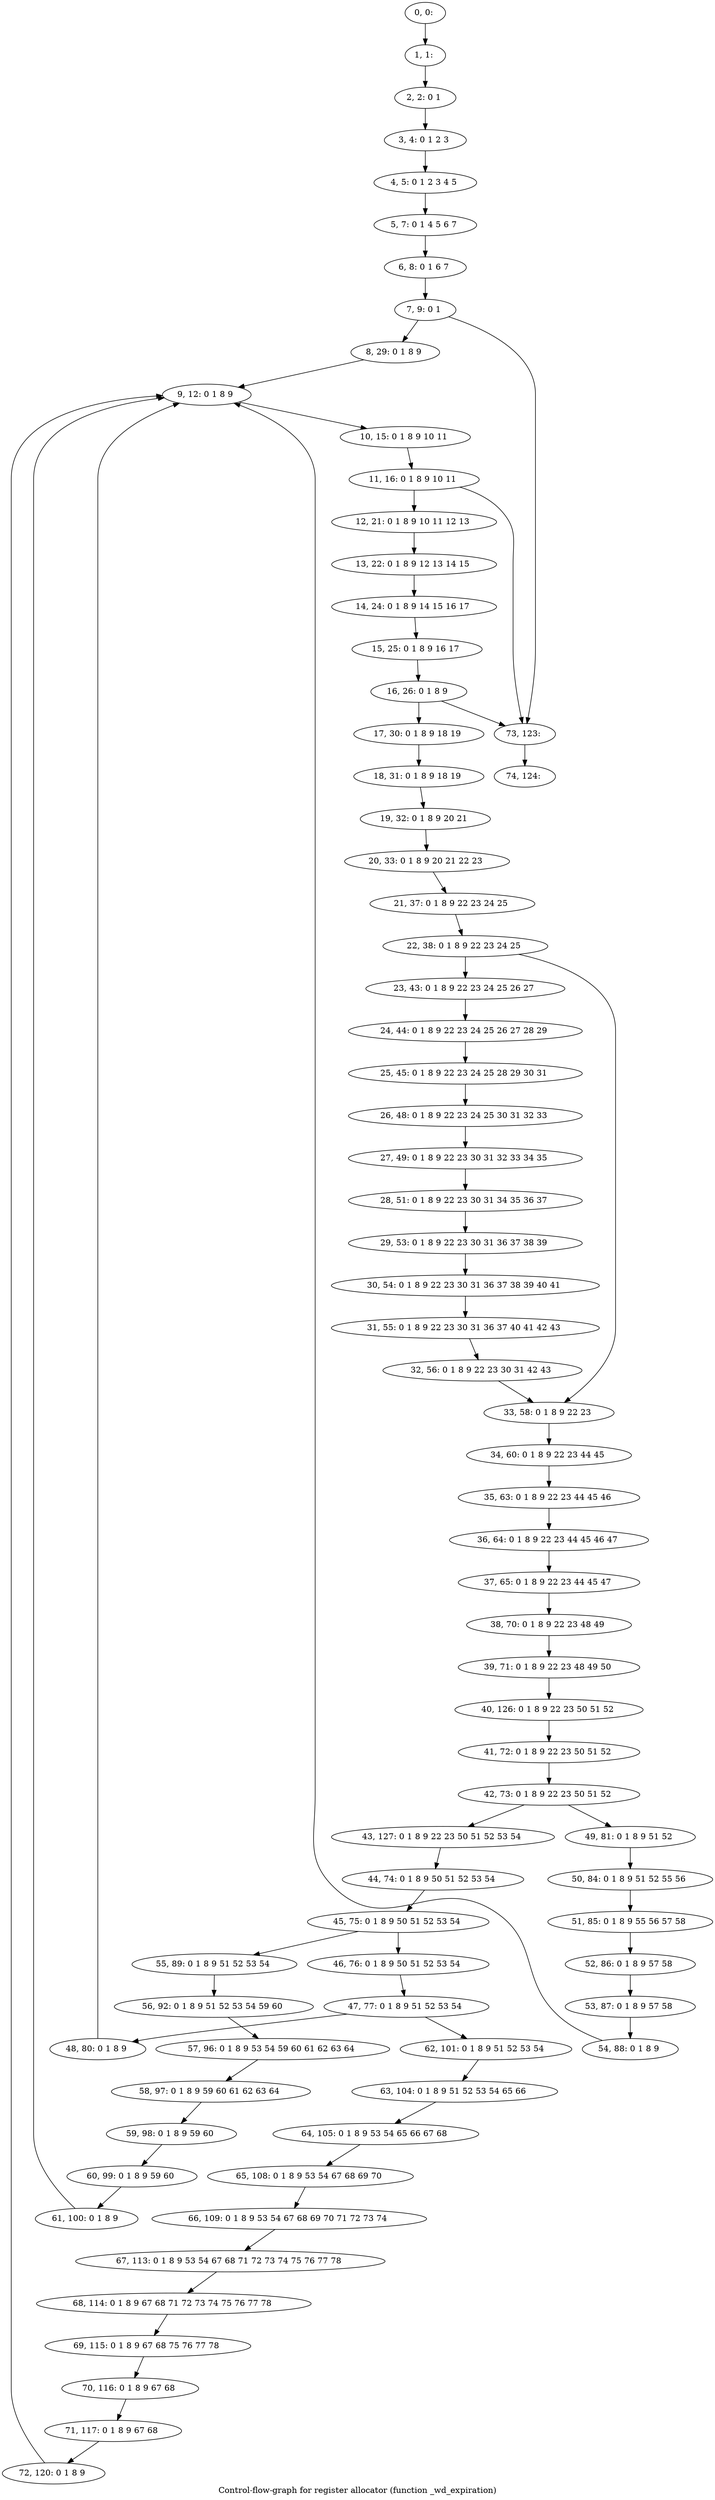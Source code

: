 digraph G {
graph [label="Control-flow-graph for register allocator (function _wd_expiration)"]
0[label="0, 0: "];
1[label="1, 1: "];
2[label="2, 2: 0 1 "];
3[label="3, 4: 0 1 2 3 "];
4[label="4, 5: 0 1 2 3 4 5 "];
5[label="5, 7: 0 1 4 5 6 7 "];
6[label="6, 8: 0 1 6 7 "];
7[label="7, 9: 0 1 "];
8[label="8, 29: 0 1 8 9 "];
9[label="9, 12: 0 1 8 9 "];
10[label="10, 15: 0 1 8 9 10 11 "];
11[label="11, 16: 0 1 8 9 10 11 "];
12[label="12, 21: 0 1 8 9 10 11 12 13 "];
13[label="13, 22: 0 1 8 9 12 13 14 15 "];
14[label="14, 24: 0 1 8 9 14 15 16 17 "];
15[label="15, 25: 0 1 8 9 16 17 "];
16[label="16, 26: 0 1 8 9 "];
17[label="17, 30: 0 1 8 9 18 19 "];
18[label="18, 31: 0 1 8 9 18 19 "];
19[label="19, 32: 0 1 8 9 20 21 "];
20[label="20, 33: 0 1 8 9 20 21 22 23 "];
21[label="21, 37: 0 1 8 9 22 23 24 25 "];
22[label="22, 38: 0 1 8 9 22 23 24 25 "];
23[label="23, 43: 0 1 8 9 22 23 24 25 26 27 "];
24[label="24, 44: 0 1 8 9 22 23 24 25 26 27 28 29 "];
25[label="25, 45: 0 1 8 9 22 23 24 25 28 29 30 31 "];
26[label="26, 48: 0 1 8 9 22 23 24 25 30 31 32 33 "];
27[label="27, 49: 0 1 8 9 22 23 30 31 32 33 34 35 "];
28[label="28, 51: 0 1 8 9 22 23 30 31 34 35 36 37 "];
29[label="29, 53: 0 1 8 9 22 23 30 31 36 37 38 39 "];
30[label="30, 54: 0 1 8 9 22 23 30 31 36 37 38 39 40 41 "];
31[label="31, 55: 0 1 8 9 22 23 30 31 36 37 40 41 42 43 "];
32[label="32, 56: 0 1 8 9 22 23 30 31 42 43 "];
33[label="33, 58: 0 1 8 9 22 23 "];
34[label="34, 60: 0 1 8 9 22 23 44 45 "];
35[label="35, 63: 0 1 8 9 22 23 44 45 46 "];
36[label="36, 64: 0 1 8 9 22 23 44 45 46 47 "];
37[label="37, 65: 0 1 8 9 22 23 44 45 47 "];
38[label="38, 70: 0 1 8 9 22 23 48 49 "];
39[label="39, 71: 0 1 8 9 22 23 48 49 50 "];
40[label="40, 126: 0 1 8 9 22 23 50 51 52 "];
41[label="41, 72: 0 1 8 9 22 23 50 51 52 "];
42[label="42, 73: 0 1 8 9 22 23 50 51 52 "];
43[label="43, 127: 0 1 8 9 22 23 50 51 52 53 54 "];
44[label="44, 74: 0 1 8 9 50 51 52 53 54 "];
45[label="45, 75: 0 1 8 9 50 51 52 53 54 "];
46[label="46, 76: 0 1 8 9 50 51 52 53 54 "];
47[label="47, 77: 0 1 8 9 51 52 53 54 "];
48[label="48, 80: 0 1 8 9 "];
49[label="49, 81: 0 1 8 9 51 52 "];
50[label="50, 84: 0 1 8 9 51 52 55 56 "];
51[label="51, 85: 0 1 8 9 55 56 57 58 "];
52[label="52, 86: 0 1 8 9 57 58 "];
53[label="53, 87: 0 1 8 9 57 58 "];
54[label="54, 88: 0 1 8 9 "];
55[label="55, 89: 0 1 8 9 51 52 53 54 "];
56[label="56, 92: 0 1 8 9 51 52 53 54 59 60 "];
57[label="57, 96: 0 1 8 9 53 54 59 60 61 62 63 64 "];
58[label="58, 97: 0 1 8 9 59 60 61 62 63 64 "];
59[label="59, 98: 0 1 8 9 59 60 "];
60[label="60, 99: 0 1 8 9 59 60 "];
61[label="61, 100: 0 1 8 9 "];
62[label="62, 101: 0 1 8 9 51 52 53 54 "];
63[label="63, 104: 0 1 8 9 51 52 53 54 65 66 "];
64[label="64, 105: 0 1 8 9 53 54 65 66 67 68 "];
65[label="65, 108: 0 1 8 9 53 54 67 68 69 70 "];
66[label="66, 109: 0 1 8 9 53 54 67 68 69 70 71 72 73 74 "];
67[label="67, 113: 0 1 8 9 53 54 67 68 71 72 73 74 75 76 77 78 "];
68[label="68, 114: 0 1 8 9 67 68 71 72 73 74 75 76 77 78 "];
69[label="69, 115: 0 1 8 9 67 68 75 76 77 78 "];
70[label="70, 116: 0 1 8 9 67 68 "];
71[label="71, 117: 0 1 8 9 67 68 "];
72[label="72, 120: 0 1 8 9 "];
73[label="73, 123: "];
74[label="74, 124: "];
0->1 ;
1->2 ;
2->3 ;
3->4 ;
4->5 ;
5->6 ;
6->7 ;
7->8 ;
7->73 ;
8->9 ;
9->10 ;
10->11 ;
11->12 ;
11->73 ;
12->13 ;
13->14 ;
14->15 ;
15->16 ;
16->17 ;
16->73 ;
17->18 ;
18->19 ;
19->20 ;
20->21 ;
21->22 ;
22->23 ;
22->33 ;
23->24 ;
24->25 ;
25->26 ;
26->27 ;
27->28 ;
28->29 ;
29->30 ;
30->31 ;
31->32 ;
32->33 ;
33->34 ;
34->35 ;
35->36 ;
36->37 ;
37->38 ;
38->39 ;
39->40 ;
40->41 ;
41->42 ;
42->43 ;
42->49 ;
43->44 ;
44->45 ;
45->46 ;
45->55 ;
46->47 ;
47->48 ;
47->62 ;
48->9 ;
49->50 ;
50->51 ;
51->52 ;
52->53 ;
53->54 ;
54->9 ;
55->56 ;
56->57 ;
57->58 ;
58->59 ;
59->60 ;
60->61 ;
61->9 ;
62->63 ;
63->64 ;
64->65 ;
65->66 ;
66->67 ;
67->68 ;
68->69 ;
69->70 ;
70->71 ;
71->72 ;
72->9 ;
73->74 ;
}
